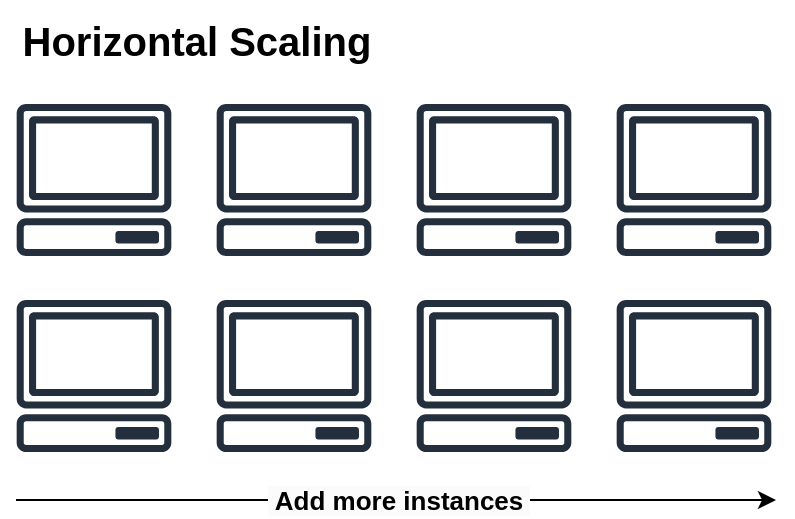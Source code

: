 <mxfile version="24.1.0" type="device">
  <diagram name="Page-1" id="PbT286x6IIfr-4eGW-y-">
    <mxGraphModel dx="1084" dy="1184" grid="1" gridSize="10" guides="1" tooltips="1" connect="1" arrows="1" fold="1" page="1" pageScale="1" pageWidth="850" pageHeight="1100" math="0" shadow="0">
      <root>
        <mxCell id="0" />
        <mxCell id="1" parent="0" />
        <mxCell id="801_nyoZu9vgwM_QQ93o-1" value="" style="sketch=0;outlineConnect=0;fontColor=#232F3E;gradientColor=none;fillColor=#232F3D;strokeColor=none;dashed=0;verticalLabelPosition=bottom;verticalAlign=top;align=center;html=1;fontSize=12;fontStyle=0;aspect=fixed;pointerEvents=1;shape=mxgraph.aws4.client;" vertex="1" parent="1">
          <mxGeometry x="260" y="502" width="78" height="76" as="geometry" />
        </mxCell>
        <mxCell id="801_nyoZu9vgwM_QQ93o-2" value="" style="sketch=0;outlineConnect=0;fontColor=#232F3E;gradientColor=none;fillColor=#232F3D;strokeColor=none;dashed=0;verticalLabelPosition=bottom;verticalAlign=top;align=center;html=1;fontSize=12;fontStyle=0;aspect=fixed;pointerEvents=1;shape=mxgraph.aws4.client;" vertex="1" parent="1">
          <mxGeometry x="360" y="502" width="78" height="76" as="geometry" />
        </mxCell>
        <mxCell id="801_nyoZu9vgwM_QQ93o-3" value="" style="sketch=0;outlineConnect=0;fontColor=#232F3E;gradientColor=none;fillColor=#232F3D;strokeColor=none;dashed=0;verticalLabelPosition=bottom;verticalAlign=top;align=center;html=1;fontSize=12;fontStyle=0;aspect=fixed;pointerEvents=1;shape=mxgraph.aws4.client;" vertex="1" parent="1">
          <mxGeometry x="460" y="502" width="78" height="76" as="geometry" />
        </mxCell>
        <mxCell id="801_nyoZu9vgwM_QQ93o-4" value="" style="sketch=0;outlineConnect=0;fontColor=#232F3E;gradientColor=none;fillColor=#232F3D;strokeColor=none;dashed=0;verticalLabelPosition=bottom;verticalAlign=top;align=center;html=1;fontSize=12;fontStyle=0;aspect=fixed;pointerEvents=1;shape=mxgraph.aws4.client;" vertex="1" parent="1">
          <mxGeometry x="560" y="502" width="78" height="76" as="geometry" />
        </mxCell>
        <mxCell id="801_nyoZu9vgwM_QQ93o-5" value="" style="sketch=0;outlineConnect=0;fontColor=#232F3E;gradientColor=none;fillColor=#232F3D;strokeColor=none;dashed=0;verticalLabelPosition=bottom;verticalAlign=top;align=center;html=1;fontSize=12;fontStyle=0;aspect=fixed;pointerEvents=1;shape=mxgraph.aws4.client;" vertex="1" parent="1">
          <mxGeometry x="260" y="600" width="78" height="76" as="geometry" />
        </mxCell>
        <mxCell id="801_nyoZu9vgwM_QQ93o-6" value="" style="sketch=0;outlineConnect=0;fontColor=#232F3E;gradientColor=none;fillColor=#232F3D;strokeColor=none;dashed=0;verticalLabelPosition=bottom;verticalAlign=top;align=center;html=1;fontSize=12;fontStyle=0;aspect=fixed;pointerEvents=1;shape=mxgraph.aws4.client;" vertex="1" parent="1">
          <mxGeometry x="360" y="600" width="78" height="76" as="geometry" />
        </mxCell>
        <mxCell id="801_nyoZu9vgwM_QQ93o-7" value="" style="sketch=0;outlineConnect=0;fontColor=#232F3E;gradientColor=none;fillColor=#232F3D;strokeColor=none;dashed=0;verticalLabelPosition=bottom;verticalAlign=top;align=center;html=1;fontSize=12;fontStyle=0;aspect=fixed;pointerEvents=1;shape=mxgraph.aws4.client;" vertex="1" parent="1">
          <mxGeometry x="460" y="600" width="78" height="76" as="geometry" />
        </mxCell>
        <mxCell id="801_nyoZu9vgwM_QQ93o-8" value="" style="sketch=0;outlineConnect=0;fontColor=#232F3E;gradientColor=none;fillColor=#232F3D;strokeColor=none;dashed=0;verticalLabelPosition=bottom;verticalAlign=top;align=center;html=1;fontSize=12;fontStyle=0;aspect=fixed;pointerEvents=1;shape=mxgraph.aws4.client;" vertex="1" parent="1">
          <mxGeometry x="560" y="600" width="78" height="76" as="geometry" />
        </mxCell>
        <mxCell id="801_nyoZu9vgwM_QQ93o-9" value="Horizontal Scaling" style="text;html=1;align=center;verticalAlign=middle;resizable=0;points=[];autosize=1;strokeColor=none;fillColor=none;fontSize=20;fontStyle=1" vertex="1" parent="1">
          <mxGeometry x="260" y="450" width="180" height="40" as="geometry" />
        </mxCell>
        <mxCell id="801_nyoZu9vgwM_QQ93o-11" value="" style="endArrow=classic;html=1;rounded=0;" edge="1" parent="1">
          <mxGeometry width="50" height="50" relative="1" as="geometry">
            <mxPoint x="260" y="700" as="sourcePoint" />
            <mxPoint x="640" y="700" as="targetPoint" />
          </mxGeometry>
        </mxCell>
        <mxCell id="801_nyoZu9vgwM_QQ93o-12" value="&lt;span style=&quot;background-color: rgb(251, 251, 251);&quot;&gt;&amp;nbsp;Add more instances&amp;nbsp;&lt;/span&gt;" style="edgeLabel;html=1;align=center;verticalAlign=middle;resizable=0;points=[];horizontal=1;fontStyle=1;fontSize=13;" vertex="1" connectable="0" parent="801_nyoZu9vgwM_QQ93o-11">
          <mxGeometry x="0.086" y="-2" relative="1" as="geometry">
            <mxPoint x="-16" y="-2" as="offset" />
          </mxGeometry>
        </mxCell>
      </root>
    </mxGraphModel>
  </diagram>
</mxfile>
